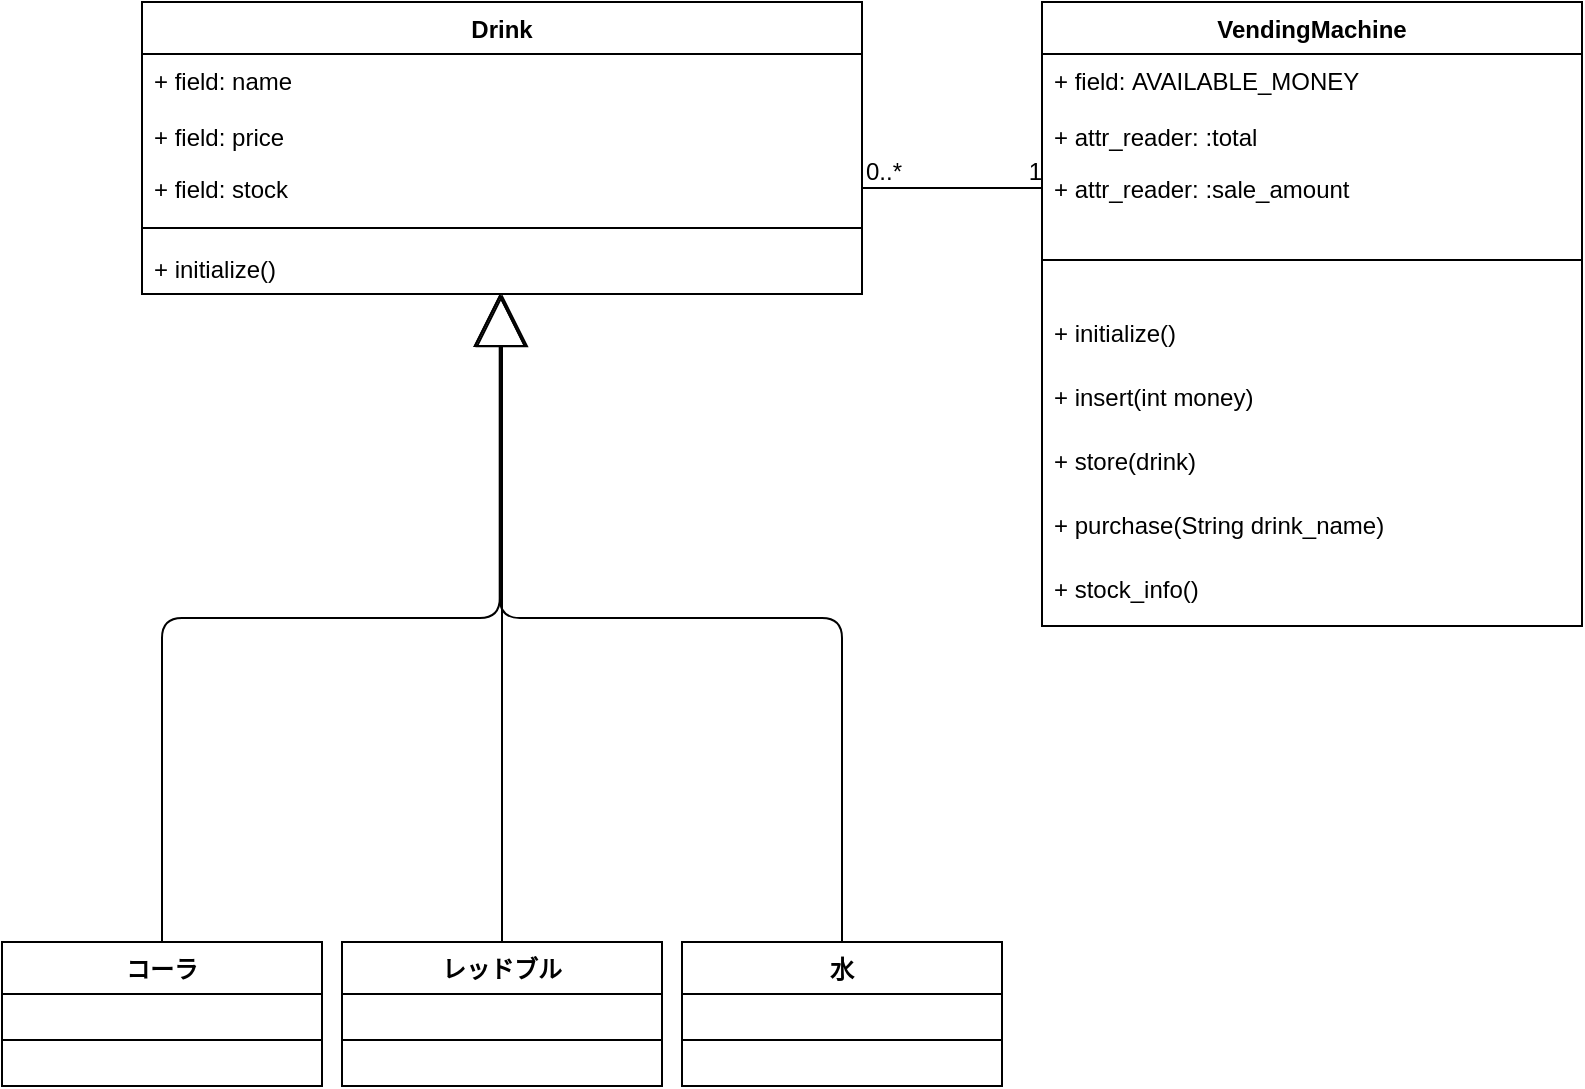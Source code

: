 <mxfile version="13.1.3">
    <diagram id="6hGFLwfOUW9BJ-s0fimq" name="Page-1">
        <mxGraphModel dx="1193" dy="988" grid="1" gridSize="10" guides="1" tooltips="1" connect="1" arrows="1" fold="1" page="1" pageScale="1" pageWidth="827" pageHeight="1169" math="0" shadow="0">
            <root>
                <mxCell id="0"/>
                <mxCell id="1" parent="0"/>
                <mxCell id="38" value="" style="endArrow=block;endFill=0;endSize=24;html=1;exitX=0.5;exitY=0;exitDx=0;exitDy=0;" edge="1" parent="1" target="93">
                    <mxGeometry width="160" relative="1" as="geometry">
                        <mxPoint x="268" y="906" as="sourcePoint"/>
                        <mxPoint x="268" y="692.5" as="targetPoint"/>
                        <Array as="points">
                            <mxPoint x="268" y="846"/>
                        </Array>
                    </mxGeometry>
                </mxCell>
                <mxCell id="39" value="" style="edgeStyle=elbowEdgeStyle;elbow=vertical;endArrow=block;html=1;exitX=0.5;exitY=0;exitDx=0;exitDy=0;endFill=0;endSize=24;entryX=0.497;entryY=0.995;entryDx=0;entryDy=0;entryPerimeter=0;" edge="1" parent="1" source="19" target="93">
                    <mxGeometry width="50" height="50" relative="1" as="geometry">
                        <mxPoint x="248" y="750" as="sourcePoint"/>
                        <mxPoint x="268" y="694.0" as="targetPoint"/>
                    </mxGeometry>
                </mxCell>
                <mxCell id="40" value="" style="edgeStyle=elbowEdgeStyle;elbow=vertical;endArrow=block;html=1;exitX=0.5;exitY=0;exitDx=0;exitDy=0;endFill=0;endSize=24;entryX=0.497;entryY=0.995;entryDx=0;entryDy=0;entryPerimeter=0;" edge="1" parent="1" source="31" target="93">
                    <mxGeometry width="50" height="50" relative="1" as="geometry">
                        <mxPoint x="108" y="700" as="sourcePoint"/>
                        <mxPoint x="268" y="694.0" as="targetPoint"/>
                        <Array as="points"/>
                    </mxGeometry>
                </mxCell>
                <mxCell id="90" value="" style="endArrow=none;html=1;rounded=0;exitX=1;exitY=0.5;exitDx=0;exitDy=0;" edge="1" parent="1" source="13">
                    <mxGeometry relative="1" as="geometry">
                        <mxPoint x="348" y="510" as="sourcePoint"/>
                        <mxPoint x="538" y="523" as="targetPoint"/>
                    </mxGeometry>
                </mxCell>
                <mxCell id="91" value="0..*" style="resizable=0;html=1;align=left;verticalAlign=bottom;" connectable="0" vertex="1" parent="90">
                    <mxGeometry x="-1" relative="1" as="geometry"/>
                </mxCell>
                <mxCell id="92" value="1" style="resizable=0;html=1;align=right;verticalAlign=bottom;" connectable="0" vertex="1" parent="90">
                    <mxGeometry x="1" relative="1" as="geometry"/>
                </mxCell>
                <mxCell id="2" value="Drink" style="swimlane;fontStyle=1;align=center;verticalAlign=top;childLayout=stackLayout;horizontal=1;startSize=26;horizontalStack=0;resizeParent=1;resizeParentMax=0;resizeLast=0;collapsible=1;marginBottom=0;" vertex="1" parent="1">
                    <mxGeometry x="88" y="430" width="360" height="146" as="geometry"/>
                </mxCell>
                <mxCell id="3" value="+ field: name&#10;" style="text;strokeColor=none;fillColor=none;align=left;verticalAlign=top;spacingLeft=4;spacingRight=4;overflow=hidden;rotatable=0;points=[[0,0.5],[1,0.5]];portConstraint=eastwest;" vertex="1" parent="2">
                    <mxGeometry y="26" width="360" height="28" as="geometry"/>
                </mxCell>
                <mxCell id="12" value="+ field: price" style="text;strokeColor=none;fillColor=none;align=left;verticalAlign=top;spacingLeft=4;spacingRight=4;overflow=hidden;rotatable=0;points=[[0,0.5],[1,0.5]];portConstraint=eastwest;" vertex="1" parent="2">
                    <mxGeometry y="54" width="360" height="26" as="geometry"/>
                </mxCell>
                <mxCell id="13" value="+ field: stock&#10;" style="text;strokeColor=none;fillColor=none;align=left;verticalAlign=top;spacingLeft=4;spacingRight=4;overflow=hidden;rotatable=0;points=[[0,0.5],[1,0.5]];portConstraint=eastwest;" vertex="1" parent="2">
                    <mxGeometry y="80" width="360" height="26" as="geometry"/>
                </mxCell>
                <mxCell id="4" value="" style="line;strokeWidth=1;fillColor=none;align=left;verticalAlign=middle;spacingTop=-1;spacingLeft=3;spacingRight=3;rotatable=0;labelPosition=right;points=[];portConstraint=eastwest;" vertex="1" parent="2">
                    <mxGeometry y="106" width="360" height="14" as="geometry"/>
                </mxCell>
                <mxCell id="93" value="+ initialize()" style="text;strokeColor=none;fillColor=none;align=left;verticalAlign=top;spacingLeft=4;spacingRight=4;overflow=hidden;rotatable=0;points=[[0,0.5],[1,0.5]];portConstraint=eastwest;" vertex="1" parent="2">
                    <mxGeometry y="120" width="360" height="26" as="geometry"/>
                </mxCell>
                <mxCell id="61" value="VendingMachine" style="swimlane;fontStyle=1;align=center;verticalAlign=top;childLayout=stackLayout;horizontal=1;startSize=26;horizontalStack=0;resizeParent=1;resizeParentMax=0;resizeLast=0;collapsible=1;marginBottom=0;" vertex="1" parent="1">
                    <mxGeometry x="538" y="430" width="270" height="312" as="geometry"/>
                </mxCell>
                <mxCell id="62" value="+ field: AVAILABLE_MONEY&#10;" style="text;strokeColor=none;fillColor=none;align=left;verticalAlign=top;spacingLeft=4;spacingRight=4;overflow=hidden;rotatable=0;points=[[0,0.5],[1,0.5]];portConstraint=eastwest;" vertex="1" parent="61">
                    <mxGeometry y="26" width="270" height="28" as="geometry"/>
                </mxCell>
                <mxCell id="98" value="+ attr_reader: :total" style="text;strokeColor=none;fillColor=none;align=left;verticalAlign=top;spacingLeft=4;spacingRight=4;overflow=hidden;rotatable=0;points=[[0,0.5],[1,0.5]];portConstraint=eastwest;" vertex="1" parent="61">
                    <mxGeometry y="54" width="270" height="26" as="geometry"/>
                </mxCell>
                <mxCell id="100" value="+ attr_reader: :sale_amount" style="text;strokeColor=none;fillColor=none;align=left;verticalAlign=top;spacingLeft=4;spacingRight=4;overflow=hidden;rotatable=0;points=[[0,0.5],[1,0.5]];portConstraint=eastwest;" vertex="1" parent="61">
                    <mxGeometry y="80" width="270" height="26" as="geometry"/>
                </mxCell>
                <mxCell id="65" value="" style="line;strokeWidth=1;fillColor=none;align=left;verticalAlign=middle;spacingTop=-1;spacingLeft=3;spacingRight=3;rotatable=0;labelPosition=right;points=[];portConstraint=eastwest;" vertex="1" parent="61">
                    <mxGeometry y="106" width="270" height="46" as="geometry"/>
                </mxCell>
                <mxCell id="66" value="+ initialize()" style="text;strokeColor=none;fillColor=none;align=left;verticalAlign=top;spacingLeft=4;spacingRight=4;overflow=hidden;rotatable=0;points=[[0,0.5],[1,0.5]];portConstraint=eastwest;" vertex="1" parent="61">
                    <mxGeometry y="152" width="270" height="32" as="geometry"/>
                </mxCell>
                <mxCell id="67" value="+ insert(int money)" style="text;strokeColor=none;fillColor=none;align=left;verticalAlign=top;spacingLeft=4;spacingRight=4;overflow=hidden;rotatable=0;points=[[0,0.5],[1,0.5]];portConstraint=eastwest;" vertex="1" parent="61">
                    <mxGeometry y="184" width="270" height="32" as="geometry"/>
                </mxCell>
                <mxCell id="68" value="+ store(drink)" style="text;strokeColor=none;fillColor=none;align=left;verticalAlign=top;spacingLeft=4;spacingRight=4;overflow=hidden;rotatable=0;points=[[0,0.5],[1,0.5]];portConstraint=eastwest;" vertex="1" parent="61">
                    <mxGeometry y="216" width="270" height="32" as="geometry"/>
                </mxCell>
                <mxCell id="69" value="+ purchase(String drink_name)" style="text;strokeColor=none;fillColor=none;align=left;verticalAlign=top;spacingLeft=4;spacingRight=4;overflow=hidden;rotatable=0;points=[[0,0.5],[1,0.5]];portConstraint=eastwest;" vertex="1" parent="61">
                    <mxGeometry y="248" width="270" height="32" as="geometry"/>
                </mxCell>
                <mxCell id="70" value="+ stock_info()" style="text;strokeColor=none;fillColor=none;align=left;verticalAlign=top;spacingLeft=4;spacingRight=4;overflow=hidden;rotatable=0;points=[[0,0.5],[1,0.5]];portConstraint=eastwest;" vertex="1" parent="61">
                    <mxGeometry y="280" width="270" height="32" as="geometry"/>
                </mxCell>
                <mxCell id="19" value="コーラ" style="swimlane;fontStyle=1;align=center;verticalAlign=top;childLayout=stackLayout;horizontal=1;startSize=26;horizontalStack=0;resizeParent=1;resizeParentMax=0;resizeLast=0;collapsible=1;marginBottom=0;" vertex="1" parent="1">
                    <mxGeometry x="18" y="900" width="160" height="72" as="geometry"/>
                </mxCell>
                <mxCell id="23" value="" style="line;strokeWidth=1;fillColor=none;align=left;verticalAlign=middle;spacingTop=-1;spacingLeft=3;spacingRight=3;rotatable=0;labelPosition=right;points=[];portConstraint=eastwest;" vertex="1" parent="19">
                    <mxGeometry y="26" width="160" height="46" as="geometry"/>
                </mxCell>
                <mxCell id="25" value="レッドブル" style="swimlane;fontStyle=1;align=center;verticalAlign=top;childLayout=stackLayout;horizontal=1;startSize=26;horizontalStack=0;resizeParent=1;resizeParentMax=0;resizeLast=0;collapsible=1;marginBottom=0;" vertex="1" parent="1">
                    <mxGeometry x="188" y="900" width="160" height="72" as="geometry"/>
                </mxCell>
                <mxCell id="29" value="" style="line;strokeWidth=1;fillColor=none;align=left;verticalAlign=middle;spacingTop=-1;spacingLeft=3;spacingRight=3;rotatable=0;labelPosition=right;points=[];portConstraint=eastwest;" vertex="1" parent="25">
                    <mxGeometry y="26" width="160" height="46" as="geometry"/>
                </mxCell>
                <mxCell id="31" value="水" style="swimlane;fontStyle=1;align=center;verticalAlign=top;childLayout=stackLayout;horizontal=1;startSize=26;horizontalStack=0;resizeParent=1;resizeParentMax=0;resizeLast=0;collapsible=1;marginBottom=0;" vertex="1" parent="1">
                    <mxGeometry x="358" y="900" width="160" height="72" as="geometry"/>
                </mxCell>
                <mxCell id="35" value="" style="line;strokeWidth=1;fillColor=none;align=left;verticalAlign=middle;spacingTop=-1;spacingLeft=3;spacingRight=3;rotatable=0;labelPosition=right;points=[];portConstraint=eastwest;" vertex="1" parent="31">
                    <mxGeometry y="26" width="160" height="46" as="geometry"/>
                </mxCell>
            </root>
        </mxGraphModel>
    </diagram>
</mxfile>
